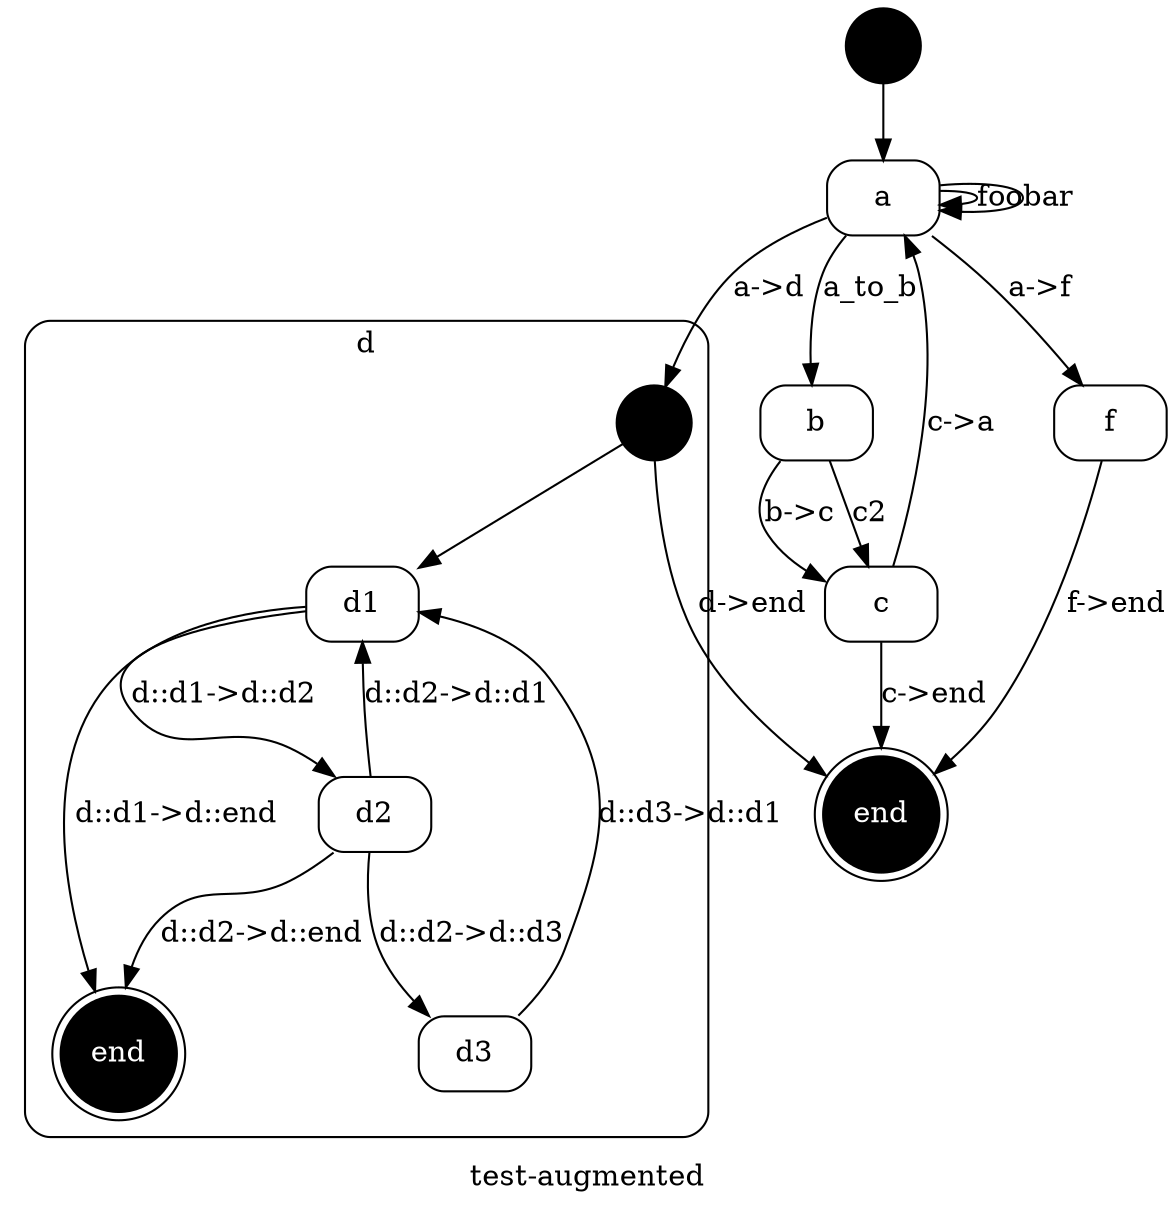 
// {#<RedSteak::Statemachine test-augmented>
digraph x1 {
  label="test-augmented"; 
  node [ shape="circle", label="", style=filled, fillcolor=black ] x1_START; 

// #<RedSteak::State test-augmented a>
  node [ shape="box", label="a", style="filled,rounded", color=black, fillcolor=white, fontcolor=black ] x2;

// #<RedSteak::State test-augmented b>
  node [ shape="box", label="b", style="filled,rounded", color=black, fillcolor=white, fontcolor=black ] x3;

// #<RedSteak::State test-augmented c>
  node [ shape="box", label="c", style="filled,rounded", color=black, fillcolor=white, fontcolor=black ] x4;

// #<RedSteak::State test-augmented d>

// {#<RedSteak::Statemachine test-augmented::d>
subgraph cluster_x5 {
  label="d"; 
  shape="box"; 
  style="filled,rounded"; 
  fillcolor=white; 
  fontcolor=black; 
  node [ shape="circle", label="", style=filled, fillcolor=black ] x5_START; 

// #<RedSteak::State test-augmented::d d::d1>
  node [ shape="box", label="d1", style="filled,rounded", color=black, fillcolor=white, fontcolor=black ] x6;

// #<RedSteak::State test-augmented::d d::d2>
  node [ shape="box", label="d2", style="filled,rounded", color=black, fillcolor=white, fontcolor=black ] x7;

// #<RedSteak::State test-augmented::d d::d3>
  node [ shape="box", label="d3", style="filled,rounded", color=black, fillcolor=white, fontcolor=black ] x8;

// #<RedSteak::State test-augmented::d d::end>
  node [ shape="doublecircle", label="end", style="filled,rounded", color=black, fillcolor=black, fontcolor=white ] x9;
}
// } #<RedSteak::Statemachine test-augmented::d>

// #<RedSteak::State test-augmented end>
  node [ shape="doublecircle", label="end", style="filled,rounded", color=black, fillcolor=black, fontcolor=white ] x10;

// #<RedSteak::State test-augmented f>
  node [ shape="box", label="f", style="filled,rounded", color=black, fillcolor=white, fontcolor=black ] x11;

// #<RedSteak::Transition :foo a -> a>
x2 -> x2 [ label="foo", color=black, fontcolor=black ];

// #<RedSteak::Transition :bar a -> a>
x2 -> x2 [ label="bar", color=black, fontcolor=black ];

// #<RedSteak::Transition :a_to_b a -> b>
x2 -> x3 [ label="a_to_b", color=black, fontcolor=black ];

// #<RedSteak::Transition :"b->c" b -> c>
x3 -> x4 [ label="b->c", color=black, fontcolor=black ];

// #<RedSteak::Transition :c2 b -> c>
x3 -> x4 [ label="c2", color=black, fontcolor=black ];

// #<RedSteak::Transition :"c->a" c -> a>
x4 -> x2 [ label="c->a", color=black, fontcolor=black ];

// #<RedSteak::Transition :"c->end" c -> end>
x4 -> x10 [ label="c->end", color=black, fontcolor=black ];

// #<RedSteak::Transition :"a->d" a -> d>
x2 -> x5_START [ label="a->d", color=black, fontcolor=black ];

// #<RedSteak::Transition :"d->end" d -> end>
x5_START -> x10 [ label="d->end", color=black, fontcolor=black ];

// #<RedSteak::Transition :"a->f" a -> f>
x2 -> x11 [ label="a->f", color=black, fontcolor=black ];

// #<RedSteak::Transition :"f->end" f -> end>
x11 -> x10 [ label="f->end", color=black, fontcolor=black ];
x1_START -> x2;

// #<RedSteak::Transition :"d::d1->d::d2" d::d1 -> d::d2>
x6 -> x7 [ label="d::d1->d::d2", color=black, fontcolor=black ];

// #<RedSteak::Transition :"d::d1->d::end" d::d1 -> d::end>
x6 -> x9 [ label="d::d1->d::end", color=black, fontcolor=black ];

// #<RedSteak::Transition :"d::d2->d::d1" d::d2 -> d::d1>
x7 -> x6 [ label="d::d2->d::d1", color=black, fontcolor=black ];

// #<RedSteak::Transition :"d::d2->d::end" d::d2 -> d::end>
x7 -> x9 [ label="d::d2->d::end", color=black, fontcolor=black ];

// #<RedSteak::Transition :"d::d3->d::d1" d::d3 -> d::d1>
x8 -> x6 [ label="d::d3->d::d1", color=black, fontcolor=black ];

// #<RedSteak::Transition :"d::d2->d::d3" d::d2 -> d::d3>
x7 -> x8 [ label="d::d2->d::d3", color=black, fontcolor=black ];
x5_START -> x6;
}
// } #<RedSteak::Statemachine test-augmented>
